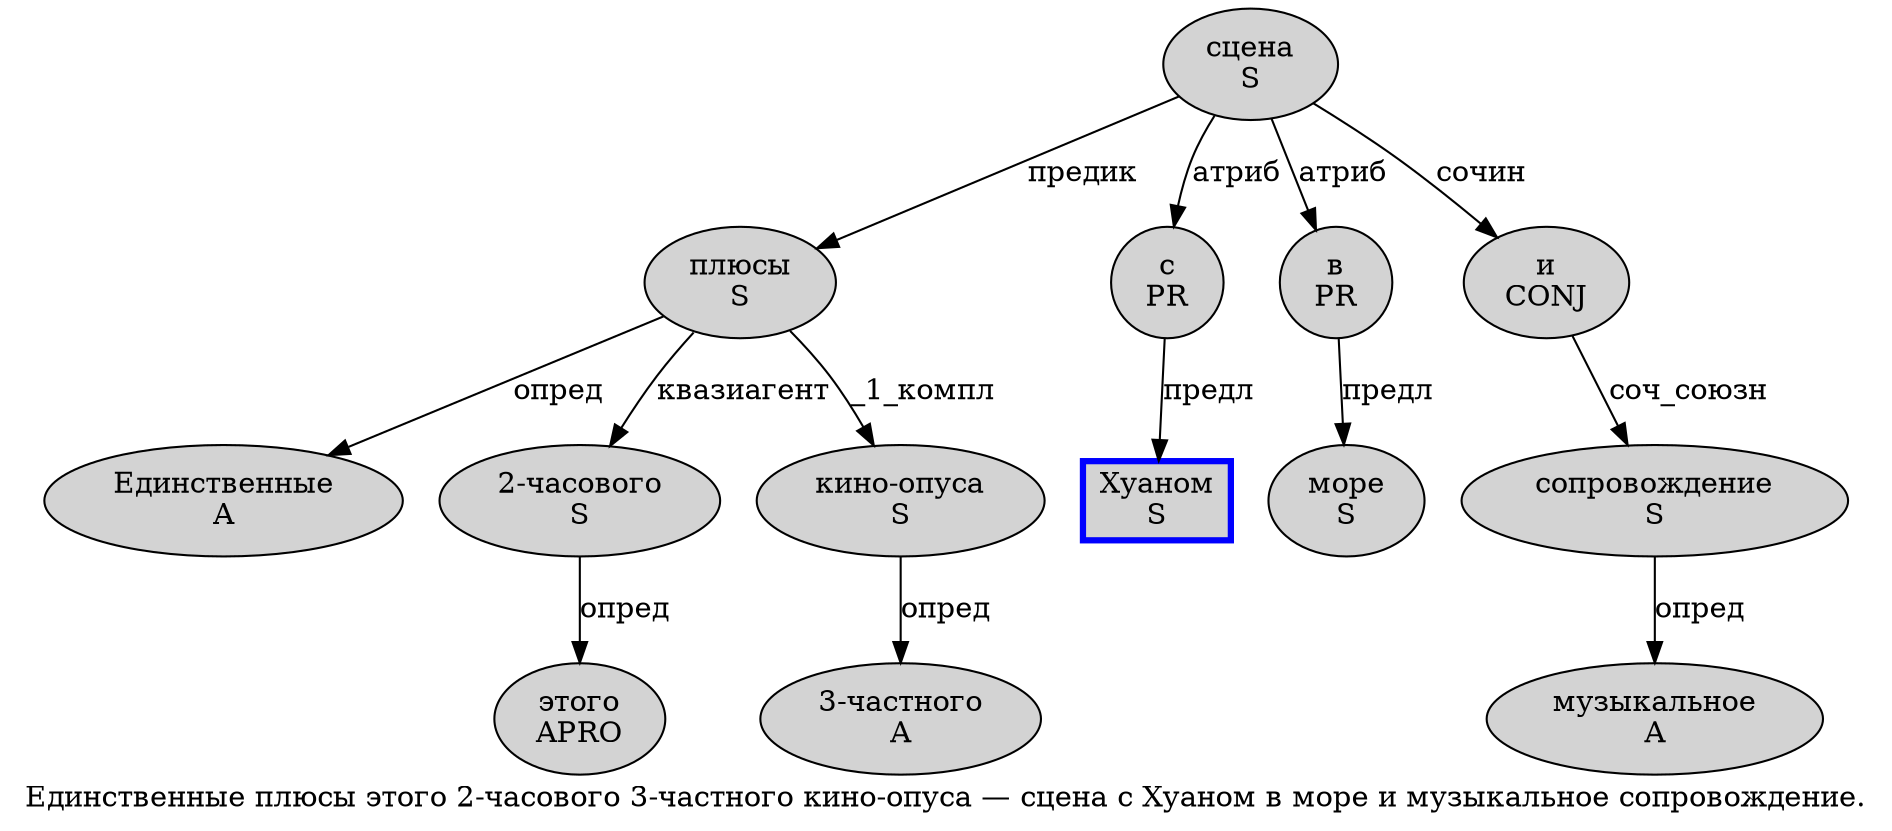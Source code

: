 digraph SENTENCE_4107 {
	graph [label="Единственные плюсы этого 2-часового 3-частного кино-опуса — сцена с Хуаном в море и музыкальное сопровождение."]
	node [style=filled]
		0 [label="Единственные
A" color="" fillcolor=lightgray penwidth=1 shape=ellipse]
		1 [label="плюсы
S" color="" fillcolor=lightgray penwidth=1 shape=ellipse]
		2 [label="этого
APRO" color="" fillcolor=lightgray penwidth=1 shape=ellipse]
		3 [label="2-часового
S" color="" fillcolor=lightgray penwidth=1 shape=ellipse]
		4 [label="3-частного
A" color="" fillcolor=lightgray penwidth=1 shape=ellipse]
		5 [label="кино-опуса
S" color="" fillcolor=lightgray penwidth=1 shape=ellipse]
		7 [label="сцена
S" color="" fillcolor=lightgray penwidth=1 shape=ellipse]
		8 [label="с
PR" color="" fillcolor=lightgray penwidth=1 shape=ellipse]
		9 [label="Хуаном
S" color=blue fillcolor=lightgray penwidth=3 shape=box]
		10 [label="в
PR" color="" fillcolor=lightgray penwidth=1 shape=ellipse]
		11 [label="море
S" color="" fillcolor=lightgray penwidth=1 shape=ellipse]
		12 [label="и
CONJ" color="" fillcolor=lightgray penwidth=1 shape=ellipse]
		13 [label="музыкальное
A" color="" fillcolor=lightgray penwidth=1 shape=ellipse]
		14 [label="сопровождение
S" color="" fillcolor=lightgray penwidth=1 shape=ellipse]
			1 -> 0 [label="опред"]
			1 -> 3 [label="квазиагент"]
			1 -> 5 [label="_1_компл"]
			14 -> 13 [label="опред"]
			7 -> 1 [label="предик"]
			7 -> 8 [label="атриб"]
			7 -> 10 [label="атриб"]
			7 -> 12 [label="сочин"]
			12 -> 14 [label="соч_союзн"]
			5 -> 4 [label="опред"]
			8 -> 9 [label="предл"]
			3 -> 2 [label="опред"]
			10 -> 11 [label="предл"]
}